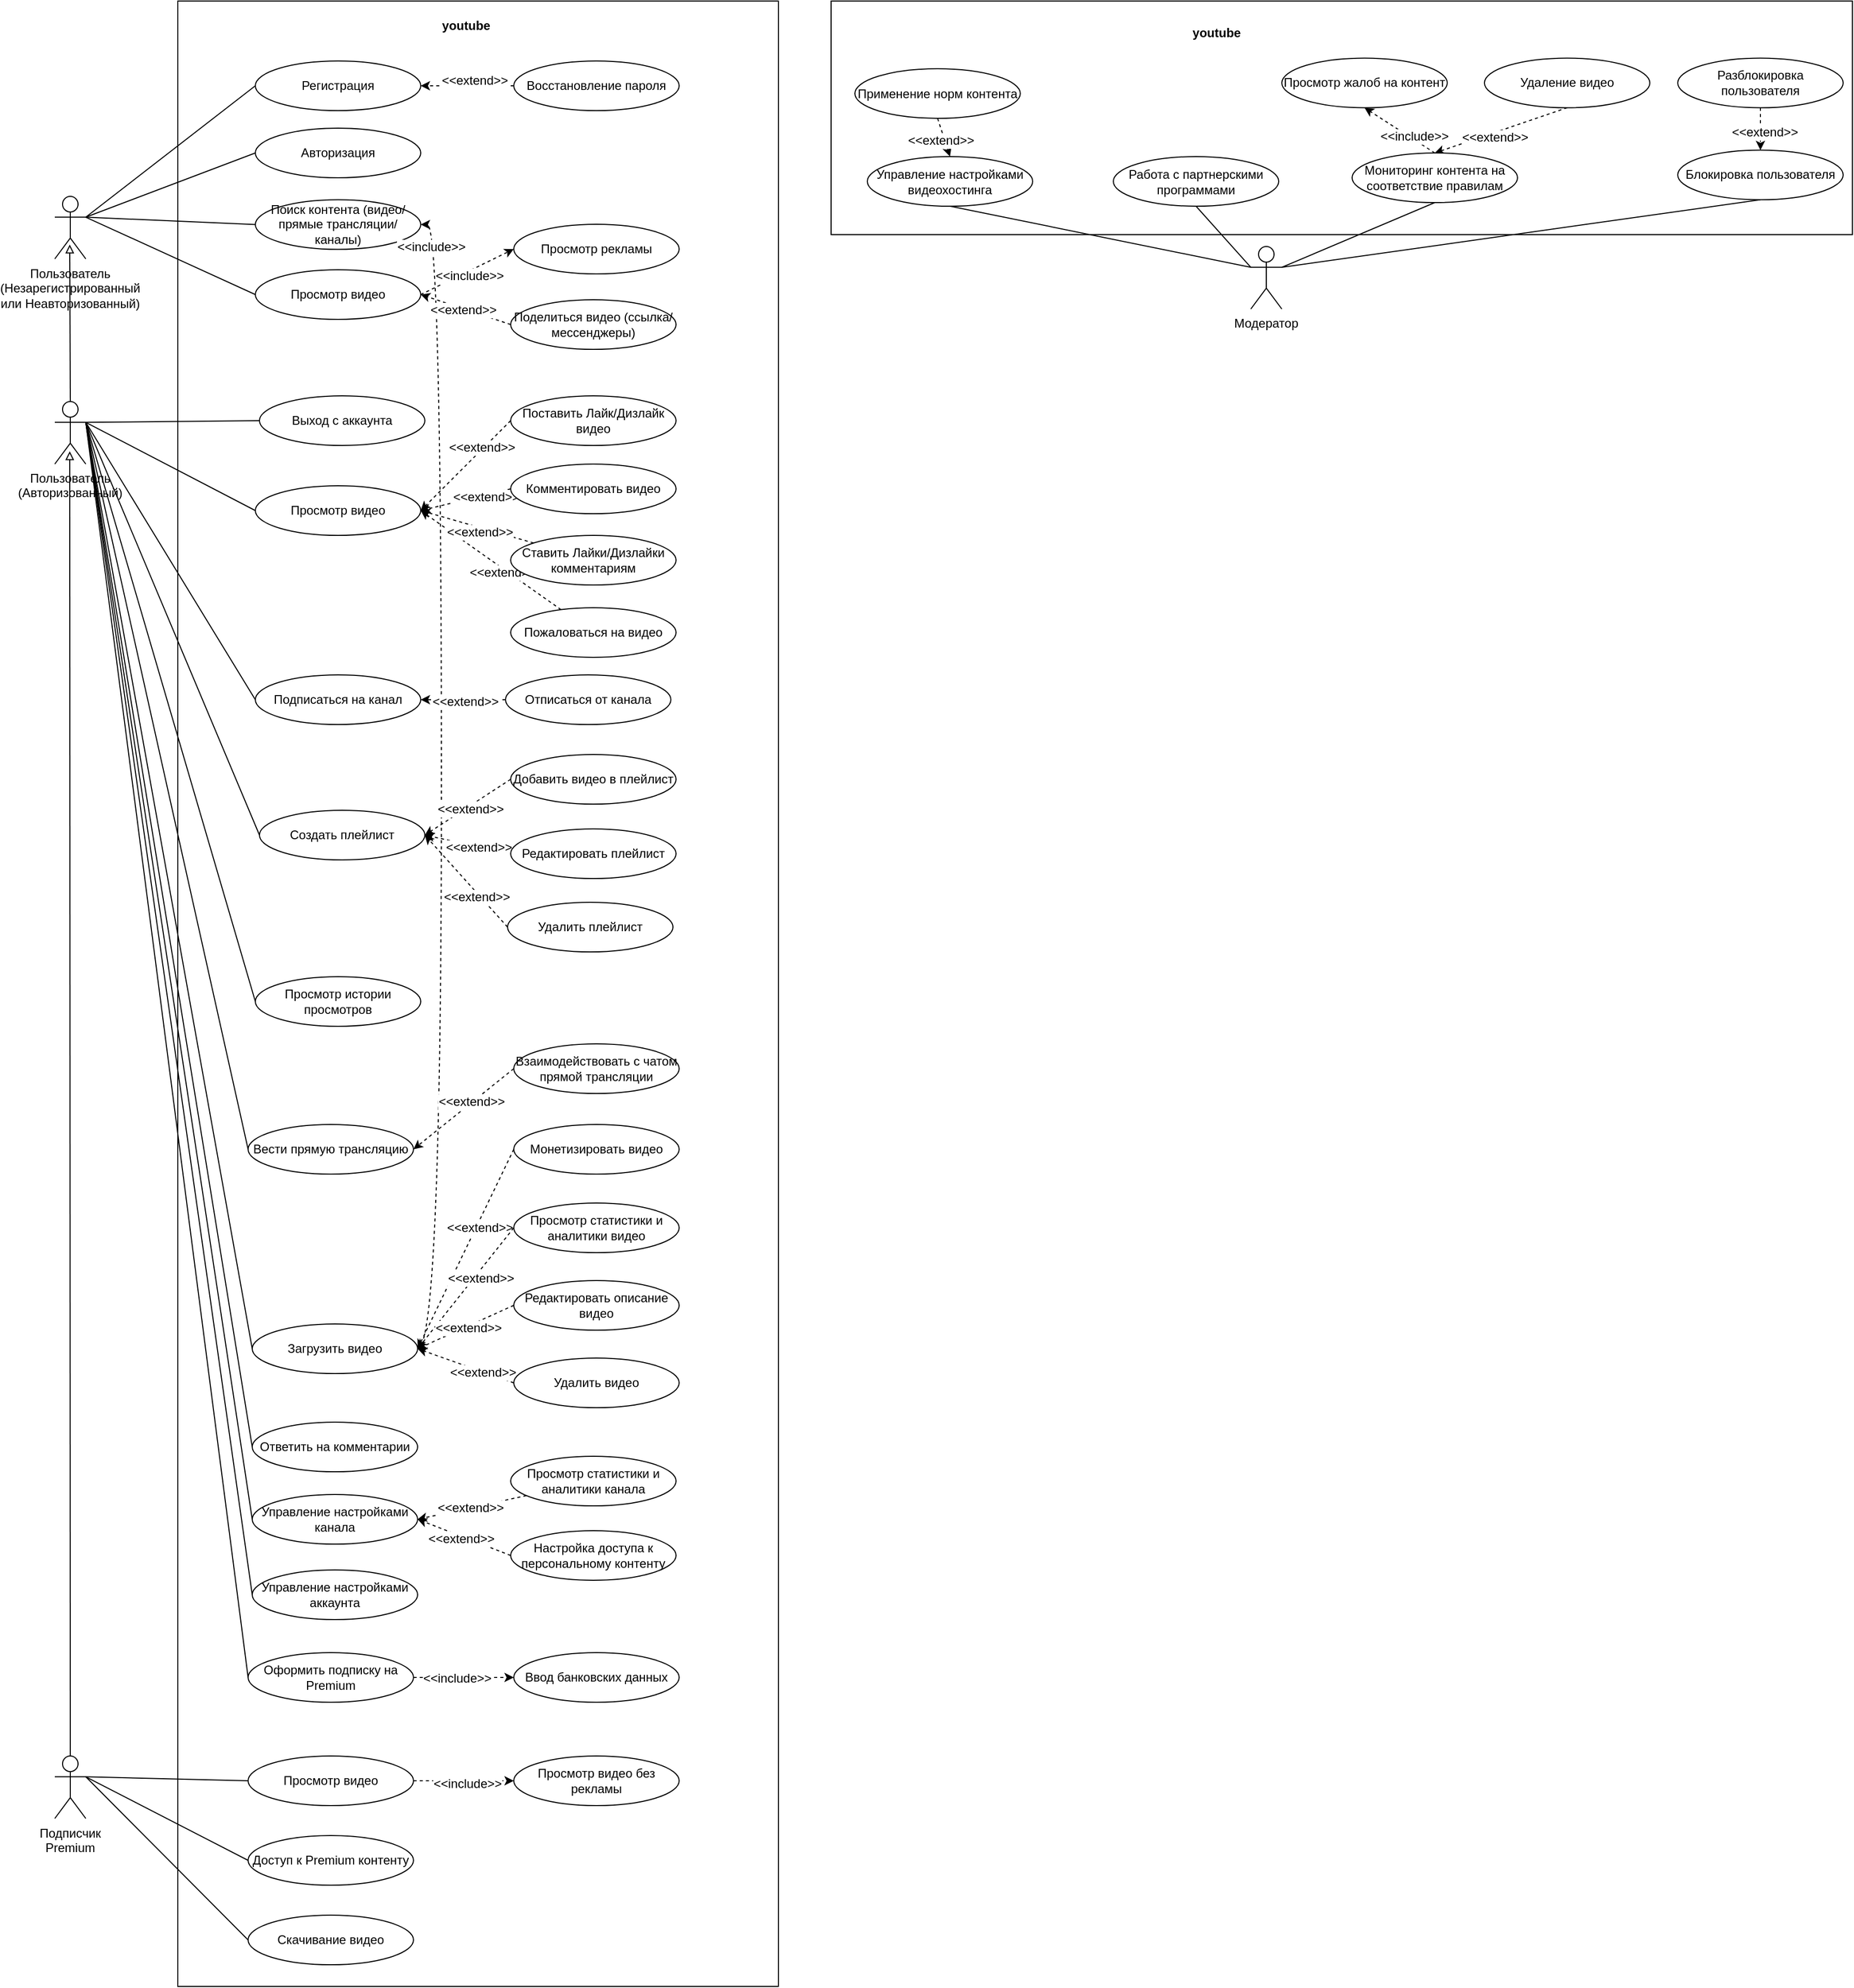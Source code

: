 <mxfile version="24.0.7" type="device">
  <diagram name="Страница — 1" id="JO36pzRj2_gK4qgUishE">
    <mxGraphModel dx="266" dy="929" grid="0" gridSize="10" guides="1" tooltips="1" connect="1" arrows="1" fold="1" page="0" pageScale="1" pageWidth="827" pageHeight="1169" math="0" shadow="0">
      <root>
        <mxCell id="0" />
        <mxCell id="1" parent="0" />
        <mxCell id="STNUXjahM6t1AuC1hWaA-3" value="" style="html=1;whiteSpace=wrap;fontSize=12;" parent="1" vertex="1">
          <mxGeometry x="1375" y="319" width="581" height="1921" as="geometry" />
        </mxCell>
        <mxCell id="STNUXjahM6t1AuC1hWaA-6" value="youtube" style="text;align=center;fontStyle=1;verticalAlign=middle;spacingLeft=3;spacingRight=3;strokeColor=none;rotatable=0;points=[[0,0.5],[1,0.5]];portConstraint=eastwest;html=1;fontSize=12;whiteSpace=wrap;" parent="1" vertex="1">
          <mxGeometry x="1614" y="330" width="80" height="26" as="geometry" />
        </mxCell>
        <mxCell id="Oqq_EfZb3t6MHUj0rY7e-11" value="Подписчик Premium" style="shape=umlActor;verticalLabelPosition=bottom;verticalAlign=top;html=1;fontSize=12;whiteSpace=wrap;" vertex="1" parent="1">
          <mxGeometry x="1256" y="2017" width="30" height="60.5" as="geometry" />
        </mxCell>
        <mxCell id="Oqq_EfZb3t6MHUj0rY7e-12" value="Просмотр видео без рекламы" style="ellipse;whiteSpace=wrap;html=1;fontSize=12;" vertex="1" parent="1">
          <mxGeometry x="1700" y="2017" width="160" height="48" as="geometry" />
        </mxCell>
        <mxCell id="Oqq_EfZb3t6MHUj0rY7e-13" value="Доступ к Premium контенту" style="ellipse;whiteSpace=wrap;html=1;fontSize=12;" vertex="1" parent="1">
          <mxGeometry x="1443" y="2094" width="160" height="48" as="geometry" />
        </mxCell>
        <mxCell id="Oqq_EfZb3t6MHUj0rY7e-14" value="Скачивание видео" style="ellipse;whiteSpace=wrap;html=1;fontSize=12;" vertex="1" parent="1">
          <mxGeometry x="1443" y="2171" width="160" height="48" as="geometry" />
        </mxCell>
        <mxCell id="Oqq_EfZb3t6MHUj0rY7e-44" style="edgeStyle=none;rounded=0;orthogonalLoop=1;jettySize=auto;html=1;exitX=1;exitY=0.333;exitDx=0;exitDy=0;exitPerimeter=0;entryX=0;entryY=0.5;entryDx=0;entryDy=0;endArrow=none;endFill=0;" edge="1" parent="1" source="STNUXjahM6t1AuC1hWaA-4" target="Oqq_EfZb3t6MHUj0rY7e-43">
          <mxGeometry relative="1" as="geometry" />
        </mxCell>
        <mxCell id="STNUXjahM6t1AuC1hWaA-4" value="Пользователь (&lt;span style=&quot;background-color: initial;&quot;&gt;Авторизованный)&lt;/span&gt;" style="shape=umlActor;verticalLabelPosition=bottom;verticalAlign=top;html=1;fontSize=12;whiteSpace=wrap;" parent="1" vertex="1">
          <mxGeometry x="1256" y="706.5" width="30" height="60.5" as="geometry" />
        </mxCell>
        <mxCell id="STNUXjahM6t1AuC1hWaA-7" value="&lt;meta charset=&quot;utf-8&quot;&gt;&lt;span style=&quot;color: rgb(0, 0, 0); font-family: Helvetica; font-size: 12px; font-style: normal; font-variant-ligatures: normal; font-variant-caps: normal; font-weight: 400; letter-spacing: normal; orphans: 2; text-align: center; text-indent: 0px; text-transform: none; widows: 2; word-spacing: 0px; -webkit-text-stroke-width: 0px; white-space: normal; background-color: rgb(255, 255, 255); text-decoration-thickness: initial; text-decoration-style: initial; text-decoration-color: initial; display: inline !important; float: none;&quot;&gt;Выход с аккаунта&lt;/span&gt;" style="ellipse;whiteSpace=wrap;html=1;fontSize=12;" parent="1" vertex="1">
          <mxGeometry x="1454" y="701" width="160" height="48" as="geometry" />
        </mxCell>
        <mxCell id="STNUXjahM6t1AuC1hWaA-8" value="&lt;font style=&quot;font-size: 12px;&quot;&gt;Поиск контента (видео/прямые трансляции/ каналы)&lt;/font&gt;" style="ellipse;whiteSpace=wrap;html=1;fontSize=12;" parent="1" vertex="1">
          <mxGeometry x="1450" y="511.25" width="160" height="48" as="geometry" />
        </mxCell>
        <mxCell id="Oqq_EfZb3t6MHUj0rY7e-46" style="edgeStyle=none;rounded=0;orthogonalLoop=1;jettySize=auto;html=1;entryX=0;entryY=0.5;entryDx=0;entryDy=0;dashed=1;exitX=1;exitY=0.5;exitDx=0;exitDy=0;" edge="1" parent="1" source="STNUXjahM6t1AuC1hWaA-9" target="Oqq_EfZb3t6MHUj0rY7e-15">
          <mxGeometry relative="1" as="geometry" />
        </mxCell>
        <mxCell id="Oqq_EfZb3t6MHUj0rY7e-48" value="&lt;span style=&quot;font-size: 12px;&quot;&gt;&amp;lt;&amp;lt;include&amp;gt;&amp;gt;&lt;/span&gt;" style="edgeLabel;html=1;align=center;verticalAlign=middle;resizable=0;points=[];" vertex="1" connectable="0" parent="Oqq_EfZb3t6MHUj0rY7e-46">
          <mxGeometry x="0.004" y="-4" relative="1" as="geometry">
            <mxPoint as="offset" />
          </mxGeometry>
        </mxCell>
        <mxCell id="STNUXjahM6t1AuC1hWaA-9" value="&lt;font style=&quot;font-size: 12px;&quot;&gt;Просмотр видео&lt;/font&gt;" style="ellipse;whiteSpace=wrap;html=1;fontSize=12;" parent="1" vertex="1">
          <mxGeometry x="1450" y="579" width="160" height="48" as="geometry" />
        </mxCell>
        <mxCell id="STNUXjahM6t1AuC1hWaA-10" value="&lt;font style=&quot;font-size: 12px;&quot;&gt;Создать плейлист&lt;/font&gt;" style="ellipse;whiteSpace=wrap;html=1;fontSize=12;" parent="1" vertex="1">
          <mxGeometry x="1454" y="1102" width="160" height="48" as="geometry" />
        </mxCell>
        <mxCell id="Oqq_EfZb3t6MHUj0rY7e-142" style="edgeStyle=orthogonalEdgeStyle;rounded=0;orthogonalLoop=1;jettySize=auto;html=1;exitX=1;exitY=0.5;exitDx=0;exitDy=0;entryX=1;entryY=0.5;entryDx=0;entryDy=0;curved=1;dashed=1;" edge="1" parent="1" source="STNUXjahM6t1AuC1hWaA-11" target="STNUXjahM6t1AuC1hWaA-8">
          <mxGeometry relative="1" as="geometry" />
        </mxCell>
        <mxCell id="Oqq_EfZb3t6MHUj0rY7e-143" value="&lt;span style=&quot;font-size: 12px;&quot;&gt;&amp;lt;&amp;lt;include&amp;gt;&amp;gt;&lt;/span&gt;" style="edgeLabel;html=1;align=center;verticalAlign=middle;resizable=0;points=[];" vertex="1" connectable="0" parent="Oqq_EfZb3t6MHUj0rY7e-142">
          <mxGeometry x="0.926" y="10" relative="1" as="geometry">
            <mxPoint as="offset" />
          </mxGeometry>
        </mxCell>
        <mxCell id="STNUXjahM6t1AuC1hWaA-11" value="Загрузить видео" style="ellipse;whiteSpace=wrap;html=1;fontSize=12;" parent="1" vertex="1">
          <mxGeometry x="1447" y="1599" width="160" height="48" as="geometry" />
        </mxCell>
        <mxCell id="STNUXjahM6t1AuC1hWaA-12" value="Вести прямую трансляцию" style="ellipse;whiteSpace=wrap;html=1;fontSize=12;" parent="1" vertex="1">
          <mxGeometry x="1443" y="1406" width="160" height="48" as="geometry" />
        </mxCell>
        <mxCell id="STNUXjahM6t1AuC1hWaA-13" value="Просмотр истории просмотров" style="ellipse;whiteSpace=wrap;html=1;fontSize=12;" parent="1" vertex="1">
          <mxGeometry x="1450" y="1263" width="160" height="48" as="geometry" />
        </mxCell>
        <mxCell id="STNUXjahM6t1AuC1hWaA-14" value="Управление настройками аккаунта" style="ellipse;whiteSpace=wrap;html=1;fontSize=12;" parent="1" vertex="1">
          <mxGeometry x="1447" y="1837" width="160" height="48" as="geometry" />
        </mxCell>
        <mxCell id="Oqq_EfZb3t6MHUj0rY7e-98" style="edgeStyle=none;rounded=0;orthogonalLoop=1;jettySize=auto;html=1;exitX=1;exitY=0.5;exitDx=0;exitDy=0;entryX=0;entryY=0.5;entryDx=0;entryDy=0;dashed=1;" edge="1" parent="1" source="STNUXjahM6t1AuC1hWaA-15" target="Oqq_EfZb3t6MHUj0rY7e-94">
          <mxGeometry relative="1" as="geometry" />
        </mxCell>
        <mxCell id="Oqq_EfZb3t6MHUj0rY7e-99" value="&lt;span style=&quot;font-size: 12px;&quot;&gt;&amp;lt;&amp;lt;include&amp;gt;&amp;gt;&lt;/span&gt;" style="edgeLabel;html=1;align=center;verticalAlign=middle;resizable=0;points=[];" vertex="1" connectable="0" parent="Oqq_EfZb3t6MHUj0rY7e-98">
          <mxGeometry x="-0.148" y="-1" relative="1" as="geometry">
            <mxPoint as="offset" />
          </mxGeometry>
        </mxCell>
        <mxCell id="STNUXjahM6t1AuC1hWaA-15" value="Оформить подписку на Premium" style="ellipse;whiteSpace=wrap;html=1;fontSize=12;" parent="1" vertex="1">
          <mxGeometry x="1443" y="1917" width="160" height="48" as="geometry" />
        </mxCell>
        <mxCell id="STNUXjahM6t1AuC1hWaA-27" style="rounded=0;orthogonalLoop=1;jettySize=auto;html=1;exitX=0;exitY=0.5;exitDx=0;exitDy=0;entryX=1;entryY=0.333;entryDx=0;entryDy=0;entryPerimeter=0;endArrow=none;endFill=0;" parent="1" source="STNUXjahM6t1AuC1hWaA-7" target="STNUXjahM6t1AuC1hWaA-4" edge="1">
          <mxGeometry relative="1" as="geometry" />
        </mxCell>
        <mxCell id="STNUXjahM6t1AuC1hWaA-30" style="rounded=0;orthogonalLoop=1;jettySize=auto;html=1;exitX=0;exitY=0.5;exitDx=0;exitDy=0;entryX=1;entryY=0.333;entryDx=0;entryDy=0;entryPerimeter=0;endArrow=none;endFill=0;" parent="1" source="STNUXjahM6t1AuC1hWaA-10" target="STNUXjahM6t1AuC1hWaA-4" edge="1">
          <mxGeometry relative="1" as="geometry" />
        </mxCell>
        <mxCell id="STNUXjahM6t1AuC1hWaA-31" style="rounded=0;orthogonalLoop=1;jettySize=auto;html=1;exitX=0;exitY=0.5;exitDx=0;exitDy=0;entryX=1;entryY=0.333;entryDx=0;entryDy=0;entryPerimeter=0;endArrow=none;endFill=0;" parent="1" source="STNUXjahM6t1AuC1hWaA-11" target="STNUXjahM6t1AuC1hWaA-4" edge="1">
          <mxGeometry relative="1" as="geometry" />
        </mxCell>
        <mxCell id="STNUXjahM6t1AuC1hWaA-32" style="rounded=0;orthogonalLoop=1;jettySize=auto;html=1;exitX=0;exitY=0.5;exitDx=0;exitDy=0;entryX=1;entryY=0.333;entryDx=0;entryDy=0;entryPerimeter=0;endArrow=none;endFill=0;" parent="1" source="STNUXjahM6t1AuC1hWaA-12" target="STNUXjahM6t1AuC1hWaA-4" edge="1">
          <mxGeometry relative="1" as="geometry" />
        </mxCell>
        <mxCell id="STNUXjahM6t1AuC1hWaA-34" style="edgeStyle=none;rounded=0;orthogonalLoop=1;jettySize=auto;html=1;entryX=1;entryY=0.333;entryDx=0;entryDy=0;entryPerimeter=0;endArrow=none;endFill=0;exitX=0;exitY=0.5;exitDx=0;exitDy=0;" parent="1" source="STNUXjahM6t1AuC1hWaA-13" target="STNUXjahM6t1AuC1hWaA-4" edge="1">
          <mxGeometry relative="1" as="geometry" />
        </mxCell>
        <mxCell id="STNUXjahM6t1AuC1hWaA-35" style="edgeStyle=none;rounded=0;orthogonalLoop=1;jettySize=auto;html=1;exitX=0;exitY=0.5;exitDx=0;exitDy=0;entryX=1;entryY=0.333;entryDx=0;entryDy=0;entryPerimeter=0;endArrow=none;endFill=0;" parent="1" source="STNUXjahM6t1AuC1hWaA-14" target="STNUXjahM6t1AuC1hWaA-4" edge="1">
          <mxGeometry relative="1" as="geometry" />
        </mxCell>
        <mxCell id="STNUXjahM6t1AuC1hWaA-36" style="edgeStyle=none;rounded=0;orthogonalLoop=1;jettySize=auto;html=1;exitX=0;exitY=0.5;exitDx=0;exitDy=0;entryX=1;entryY=0.333;entryDx=0;entryDy=0;entryPerimeter=0;endArrow=none;endFill=0;" parent="1" source="STNUXjahM6t1AuC1hWaA-15" target="STNUXjahM6t1AuC1hWaA-4" edge="1">
          <mxGeometry relative="1" as="geometry" />
        </mxCell>
        <mxCell id="Oqq_EfZb3t6MHUj0rY7e-3" value="&lt;font style=&quot;font-size: 12px;&quot;&gt;Регистрация&lt;/font&gt;" style="ellipse;whiteSpace=wrap;html=1;fontSize=12;" vertex="1" parent="1">
          <mxGeometry x="1450" y="377" width="160" height="48" as="geometry" />
        </mxCell>
        <mxCell id="Oqq_EfZb3t6MHUj0rY7e-4" value="&lt;font style=&quot;font-size: 12px;&quot;&gt;Авторизация&lt;/font&gt;" style="ellipse;whiteSpace=wrap;html=1;fontSize=12;" vertex="1" parent="1">
          <mxGeometry x="1450" y="442" width="160" height="48" as="geometry" />
        </mxCell>
        <mxCell id="Oqq_EfZb3t6MHUj0rY7e-50" style="edgeStyle=none;rounded=0;orthogonalLoop=1;jettySize=auto;html=1;entryX=1;entryY=0.5;entryDx=0;entryDy=0;dashed=1;" edge="1" parent="1" source="Oqq_EfZb3t6MHUj0rY7e-5" target="Oqq_EfZb3t6MHUj0rY7e-3">
          <mxGeometry relative="1" as="geometry" />
        </mxCell>
        <mxCell id="Oqq_EfZb3t6MHUj0rY7e-51" value="&lt;span style=&quot;font-size: 12px;&quot;&gt;&amp;lt;&amp;lt;extend&amp;gt;&amp;gt;&lt;/span&gt;" style="edgeLabel;html=1;align=center;verticalAlign=middle;resizable=0;points=[];" vertex="1" connectable="0" parent="Oqq_EfZb3t6MHUj0rY7e-50">
          <mxGeometry x="-0.139" y="-5" relative="1" as="geometry">
            <mxPoint as="offset" />
          </mxGeometry>
        </mxCell>
        <mxCell id="Oqq_EfZb3t6MHUj0rY7e-5" value="&lt;font style=&quot;font-size: 12px;&quot;&gt;Восстановление пароля&lt;/font&gt;" style="ellipse;whiteSpace=wrap;html=1;fontSize=12;" vertex="1" parent="1">
          <mxGeometry x="1700" y="377" width="160" height="48" as="geometry" />
        </mxCell>
        <mxCell id="Oqq_EfZb3t6MHUj0rY7e-15" value="&lt;font style=&quot;font-size: 12px;&quot;&gt;Просмотр рекламы&lt;/font&gt;" style="ellipse;whiteSpace=wrap;html=1;fontSize=12;" vertex="1" parent="1">
          <mxGeometry x="1700" y="535" width="160" height="48" as="geometry" />
        </mxCell>
        <mxCell id="Oqq_EfZb3t6MHUj0rY7e-66" style="edgeStyle=none;rounded=0;orthogonalLoop=1;jettySize=auto;html=1;exitX=0;exitY=0.5;exitDx=0;exitDy=0;entryX=1;entryY=0.5;entryDx=0;entryDy=0;dashed=1;" edge="1" parent="1" source="Oqq_EfZb3t6MHUj0rY7e-16" target="STNUXjahM6t1AuC1hWaA-10">
          <mxGeometry relative="1" as="geometry" />
        </mxCell>
        <mxCell id="Oqq_EfZb3t6MHUj0rY7e-67" value="&lt;span style=&quot;font-size: 12px;&quot;&gt;&amp;lt;&amp;lt;extend&amp;gt;&amp;gt;&lt;/span&gt;" style="edgeLabel;html=1;align=center;verticalAlign=middle;resizable=0;points=[];" vertex="1" connectable="0" parent="Oqq_EfZb3t6MHUj0rY7e-66">
          <mxGeometry x="0.002" y="2" relative="1" as="geometry">
            <mxPoint x="1" as="offset" />
          </mxGeometry>
        </mxCell>
        <mxCell id="Oqq_EfZb3t6MHUj0rY7e-16" value="&lt;font style=&quot;font-size: 12px;&quot;&gt;Добавить видео в плейлист&lt;/font&gt;" style="ellipse;whiteSpace=wrap;html=1;fontSize=12;" vertex="1" parent="1">
          <mxGeometry x="1697" y="1048" width="160" height="48" as="geometry" />
        </mxCell>
        <mxCell id="Oqq_EfZb3t6MHUj0rY7e-57" style="edgeStyle=none;rounded=0;orthogonalLoop=1;jettySize=auto;html=1;exitX=0;exitY=0.5;exitDx=0;exitDy=0;entryX=1;entryY=0.5;entryDx=0;entryDy=0;dashed=1;" edge="1" parent="1" source="Oqq_EfZb3t6MHUj0rY7e-17" target="Oqq_EfZb3t6MHUj0rY7e-43">
          <mxGeometry relative="1" as="geometry" />
        </mxCell>
        <mxCell id="Oqq_EfZb3t6MHUj0rY7e-58" value="&lt;span style=&quot;font-size: 12px;&quot;&gt;&amp;lt;&amp;lt;extend&amp;gt;&amp;gt;&lt;/span&gt;" style="edgeLabel;html=1;align=center;verticalAlign=middle;resizable=0;points=[];" vertex="1" connectable="0" parent="Oqq_EfZb3t6MHUj0rY7e-57">
          <mxGeometry x="-0.41" y="2" relative="1" as="geometry">
            <mxPoint x="1" as="offset" />
          </mxGeometry>
        </mxCell>
        <mxCell id="Oqq_EfZb3t6MHUj0rY7e-17" value="&lt;font style=&quot;font-size: 12px;&quot;&gt;Комментировать видео&lt;/font&gt;" style="ellipse;whiteSpace=wrap;html=1;fontSize=12;" vertex="1" parent="1">
          <mxGeometry x="1697" y="767" width="160" height="48" as="geometry" />
        </mxCell>
        <mxCell id="Oqq_EfZb3t6MHUj0rY7e-55" style="edgeStyle=none;rounded=0;orthogonalLoop=1;jettySize=auto;html=1;exitX=0;exitY=0.5;exitDx=0;exitDy=0;entryX=1;entryY=0.5;entryDx=0;entryDy=0;dashed=1;" edge="1" parent="1" source="Oqq_EfZb3t6MHUj0rY7e-18" target="Oqq_EfZb3t6MHUj0rY7e-43">
          <mxGeometry relative="1" as="geometry" />
        </mxCell>
        <mxCell id="Oqq_EfZb3t6MHUj0rY7e-56" value="&lt;span style=&quot;font-size: 12px;&quot;&gt;&amp;lt;&amp;lt;extend&amp;gt;&amp;gt;&lt;/span&gt;" style="edgeLabel;html=1;align=center;verticalAlign=middle;resizable=0;points=[];" vertex="1" connectable="0" parent="Oqq_EfZb3t6MHUj0rY7e-55">
          <mxGeometry x="-0.384" y="-2" relative="1" as="geometry">
            <mxPoint as="offset" />
          </mxGeometry>
        </mxCell>
        <mxCell id="Oqq_EfZb3t6MHUj0rY7e-18" value="&lt;font style=&quot;font-size: 12px;&quot;&gt;Поставить Лайк/Дизлайк видео&lt;/font&gt;" style="ellipse;whiteSpace=wrap;html=1;fontSize=12;" vertex="1" parent="1">
          <mxGeometry x="1697" y="701" width="160" height="48" as="geometry" />
        </mxCell>
        <mxCell id="Oqq_EfZb3t6MHUj0rY7e-19" value="&lt;font style=&quot;font-size: 12px;&quot;&gt;Подписаться на канал&lt;/font&gt;" style="ellipse;whiteSpace=wrap;html=1;fontSize=12;" vertex="1" parent="1">
          <mxGeometry x="1450" y="971" width="160" height="48" as="geometry" />
        </mxCell>
        <mxCell id="Oqq_EfZb3t6MHUj0rY7e-68" style="edgeStyle=none;rounded=0;orthogonalLoop=1;jettySize=auto;html=1;entryX=1;entryY=0.5;entryDx=0;entryDy=0;dashed=1;exitX=0;exitY=0.5;exitDx=0;exitDy=0;" edge="1" parent="1" source="Oqq_EfZb3t6MHUj0rY7e-20" target="STNUXjahM6t1AuC1hWaA-10">
          <mxGeometry relative="1" as="geometry" />
        </mxCell>
        <mxCell id="Oqq_EfZb3t6MHUj0rY7e-69" value="&lt;span style=&quot;font-size: 12px;&quot;&gt;&amp;lt;&amp;lt;extend&amp;gt;&amp;gt;&lt;/span&gt;" style="edgeLabel;html=1;align=center;verticalAlign=middle;resizable=0;points=[];" vertex="1" connectable="0" parent="Oqq_EfZb3t6MHUj0rY7e-68">
          <mxGeometry x="-0.251" y="1" relative="1" as="geometry">
            <mxPoint as="offset" />
          </mxGeometry>
        </mxCell>
        <mxCell id="Oqq_EfZb3t6MHUj0rY7e-20" value="&lt;font style=&quot;font-size: 12px;&quot;&gt;Редактировать плейлист&lt;/font&gt;" style="ellipse;whiteSpace=wrap;html=1;fontSize=12;" vertex="1" parent="1">
          <mxGeometry x="1697" y="1120" width="160" height="48" as="geometry" />
        </mxCell>
        <mxCell id="Oqq_EfZb3t6MHUj0rY7e-71" style="edgeStyle=none;rounded=0;orthogonalLoop=1;jettySize=auto;html=1;exitX=0;exitY=0.5;exitDx=0;exitDy=0;entryX=1;entryY=0.5;entryDx=0;entryDy=0;dashed=1;" edge="1" parent="1" source="Oqq_EfZb3t6MHUj0rY7e-21" target="STNUXjahM6t1AuC1hWaA-10">
          <mxGeometry relative="1" as="geometry" />
        </mxCell>
        <mxCell id="Oqq_EfZb3t6MHUj0rY7e-72" value="&lt;span style=&quot;font-size: 12px;&quot;&gt;&amp;lt;&amp;lt;extend&amp;gt;&amp;gt;&lt;/span&gt;" style="edgeLabel;html=1;align=center;verticalAlign=middle;resizable=0;points=[];" vertex="1" connectable="0" parent="Oqq_EfZb3t6MHUj0rY7e-71">
          <mxGeometry x="-0.299" y="3" relative="1" as="geometry">
            <mxPoint as="offset" />
          </mxGeometry>
        </mxCell>
        <mxCell id="Oqq_EfZb3t6MHUj0rY7e-21" value="&lt;font style=&quot;font-size: 12px;&quot;&gt;Удалить плейлист&lt;/font&gt;" style="ellipse;whiteSpace=wrap;html=1;fontSize=12;" vertex="1" parent="1">
          <mxGeometry x="1694" y="1191" width="160" height="48" as="geometry" />
        </mxCell>
        <mxCell id="Oqq_EfZb3t6MHUj0rY7e-79" style="edgeStyle=none;rounded=0;orthogonalLoop=1;jettySize=auto;html=1;entryX=1;entryY=0.5;entryDx=0;entryDy=0;dashed=1;exitX=0;exitY=0.5;exitDx=0;exitDy=0;" edge="1" parent="1" source="Oqq_EfZb3t6MHUj0rY7e-22" target="STNUXjahM6t1AuC1hWaA-11">
          <mxGeometry relative="1" as="geometry" />
        </mxCell>
        <mxCell id="Oqq_EfZb3t6MHUj0rY7e-80" value="&lt;span style=&quot;font-size: 12px;&quot;&gt;&amp;lt;&amp;lt;extend&amp;gt;&amp;gt;&lt;/span&gt;" style="edgeLabel;html=1;align=center;verticalAlign=middle;resizable=0;points=[];" vertex="1" connectable="0" parent="Oqq_EfZb3t6MHUj0rY7e-79">
          <mxGeometry x="-0.232" y="3" relative="1" as="geometry">
            <mxPoint as="offset" />
          </mxGeometry>
        </mxCell>
        <mxCell id="Oqq_EfZb3t6MHUj0rY7e-22" value="Монетизировать видео" style="ellipse;whiteSpace=wrap;html=1;fontSize=12;" vertex="1" parent="1">
          <mxGeometry x="1700" y="1406" width="160" height="48" as="geometry" />
        </mxCell>
        <mxCell id="Oqq_EfZb3t6MHUj0rY7e-90" style="edgeStyle=none;rounded=0;orthogonalLoop=1;jettySize=auto;html=1;exitX=0;exitY=0.5;exitDx=0;exitDy=0;entryX=1;entryY=0.5;entryDx=0;entryDy=0;dashed=1;" edge="1" parent="1" source="Oqq_EfZb3t6MHUj0rY7e-23" target="STNUXjahM6t1AuC1hWaA-11">
          <mxGeometry relative="1" as="geometry" />
        </mxCell>
        <mxCell id="Oqq_EfZb3t6MHUj0rY7e-91" value="&lt;span style=&quot;font-size: 12px;&quot;&gt;&amp;lt;&amp;lt;extend&amp;gt;&amp;gt;&lt;/span&gt;" style="edgeLabel;html=1;align=center;verticalAlign=middle;resizable=0;points=[];" vertex="1" connectable="0" parent="Oqq_EfZb3t6MHUj0rY7e-90">
          <mxGeometry x="-0.219" y="5" relative="1" as="geometry">
            <mxPoint as="offset" />
          </mxGeometry>
        </mxCell>
        <mxCell id="Oqq_EfZb3t6MHUj0rY7e-23" value="Просмотр статистики и аналитики видео" style="ellipse;whiteSpace=wrap;html=1;fontSize=12;" vertex="1" parent="1">
          <mxGeometry x="1700" y="1482" width="160" height="48" as="geometry" />
        </mxCell>
        <mxCell id="Oqq_EfZb3t6MHUj0rY7e-77" style="edgeStyle=none;rounded=0;orthogonalLoop=1;jettySize=auto;html=1;exitX=0;exitY=0.5;exitDx=0;exitDy=0;entryX=1;entryY=0.5;entryDx=0;entryDy=0;dashed=1;" edge="1" parent="1" source="Oqq_EfZb3t6MHUj0rY7e-25" target="STNUXjahM6t1AuC1hWaA-12">
          <mxGeometry relative="1" as="geometry" />
        </mxCell>
        <mxCell id="Oqq_EfZb3t6MHUj0rY7e-78" value="&lt;span style=&quot;font-size: 12px;&quot;&gt;&amp;lt;&amp;lt;extend&amp;gt;&amp;gt;&lt;/span&gt;" style="edgeLabel;html=1;align=center;verticalAlign=middle;resizable=0;points=[];" vertex="1" connectable="0" parent="Oqq_EfZb3t6MHUj0rY7e-77">
          <mxGeometry x="-0.155" y="-1" relative="1" as="geometry">
            <mxPoint as="offset" />
          </mxGeometry>
        </mxCell>
        <mxCell id="Oqq_EfZb3t6MHUj0rY7e-25" value="Взаимодействовать с чатом прямой трансляции" style="ellipse;whiteSpace=wrap;html=1;fontSize=12;" vertex="1" parent="1">
          <mxGeometry x="1700" y="1328" width="160" height="48" as="geometry" />
        </mxCell>
        <mxCell id="Oqq_EfZb3t6MHUj0rY7e-26" value="Ответить на комментарии" style="ellipse;whiteSpace=wrap;html=1;fontSize=12;" vertex="1" parent="1">
          <mxGeometry x="1447" y="1694" width="160" height="48" as="geometry" />
        </mxCell>
        <mxCell id="Oqq_EfZb3t6MHUj0rY7e-92" style="edgeStyle=none;rounded=0;orthogonalLoop=1;jettySize=auto;html=1;entryX=1;entryY=0.5;entryDx=0;entryDy=0;dashed=1;" edge="1" parent="1" source="Oqq_EfZb3t6MHUj0rY7e-27" target="Oqq_EfZb3t6MHUj0rY7e-33">
          <mxGeometry relative="1" as="geometry" />
        </mxCell>
        <mxCell id="Oqq_EfZb3t6MHUj0rY7e-93" value="&lt;span style=&quot;font-size: 12px;&quot;&gt;&amp;lt;&amp;lt;extend&amp;gt;&amp;gt;&lt;/span&gt;" style="edgeLabel;html=1;align=center;verticalAlign=middle;resizable=0;points=[];" vertex="1" connectable="0" parent="Oqq_EfZb3t6MHUj0rY7e-92">
          <mxGeometry x="0.034" relative="1" as="geometry">
            <mxPoint as="offset" />
          </mxGeometry>
        </mxCell>
        <mxCell id="Oqq_EfZb3t6MHUj0rY7e-27" value="Просмотр статистики и аналитики канала" style="ellipse;whiteSpace=wrap;html=1;fontSize=12;" vertex="1" parent="1">
          <mxGeometry x="1697" y="1727" width="160" height="48" as="geometry" />
        </mxCell>
        <mxCell id="Oqq_EfZb3t6MHUj0rY7e-84" style="edgeStyle=none;rounded=0;orthogonalLoop=1;jettySize=auto;html=1;exitX=0;exitY=0.5;exitDx=0;exitDy=0;entryX=1;entryY=0.5;entryDx=0;entryDy=0;dashed=1;" edge="1" parent="1" source="Oqq_EfZb3t6MHUj0rY7e-28" target="STNUXjahM6t1AuC1hWaA-11">
          <mxGeometry relative="1" as="geometry" />
        </mxCell>
        <mxCell id="Oqq_EfZb3t6MHUj0rY7e-85" value="&lt;span style=&quot;font-size: 12px;&quot;&gt;&amp;lt;&amp;lt;extend&amp;gt;&amp;gt;&lt;/span&gt;" style="edgeLabel;html=1;align=center;verticalAlign=middle;resizable=0;points=[];" vertex="1" connectable="0" parent="Oqq_EfZb3t6MHUj0rY7e-84">
          <mxGeometry x="-0.026" y="1" relative="1" as="geometry">
            <mxPoint as="offset" />
          </mxGeometry>
        </mxCell>
        <mxCell id="Oqq_EfZb3t6MHUj0rY7e-28" value="Редактировать описание видео" style="ellipse;whiteSpace=wrap;html=1;fontSize=12;" vertex="1" parent="1">
          <mxGeometry x="1700" y="1557" width="160" height="48" as="geometry" />
        </mxCell>
        <mxCell id="Oqq_EfZb3t6MHUj0rY7e-61" style="edgeStyle=none;rounded=0;orthogonalLoop=1;jettySize=auto;html=1;entryX=1;entryY=0.5;entryDx=0;entryDy=0;dashed=1;" edge="1" parent="1" source="Oqq_EfZb3t6MHUj0rY7e-29" target="Oqq_EfZb3t6MHUj0rY7e-43">
          <mxGeometry relative="1" as="geometry" />
        </mxCell>
        <mxCell id="Oqq_EfZb3t6MHUj0rY7e-62" value="&lt;span style=&quot;font-size: 12px;&quot;&gt;&amp;lt;&amp;lt;extend&amp;gt;&amp;gt;&lt;/span&gt;" style="edgeLabel;html=1;align=center;verticalAlign=middle;resizable=0;points=[];" vertex="1" connectable="0" parent="Oqq_EfZb3t6MHUj0rY7e-61">
          <mxGeometry x="-0.19" y="3" relative="1" as="geometry">
            <mxPoint as="offset" />
          </mxGeometry>
        </mxCell>
        <mxCell id="Oqq_EfZb3t6MHUj0rY7e-29" value="&lt;font style=&quot;font-size: 12px;&quot;&gt;Пожаловаться на видео&lt;/font&gt;" style="ellipse;whiteSpace=wrap;html=1;fontSize=12;" vertex="1" parent="1">
          <mxGeometry x="1697" y="906" width="160" height="48" as="geometry" />
        </mxCell>
        <mxCell id="Oqq_EfZb3t6MHUj0rY7e-87" style="edgeStyle=none;rounded=0;orthogonalLoop=1;jettySize=auto;html=1;exitX=0;exitY=0.5;exitDx=0;exitDy=0;entryX=1;entryY=0.5;entryDx=0;entryDy=0;dashed=1;" edge="1" parent="1" source="Oqq_EfZb3t6MHUj0rY7e-31" target="STNUXjahM6t1AuC1hWaA-11">
          <mxGeometry relative="1" as="geometry" />
        </mxCell>
        <mxCell id="Oqq_EfZb3t6MHUj0rY7e-88" value="&lt;span style=&quot;font-size: 12px;&quot;&gt;&amp;lt;&amp;lt;extend&amp;gt;&amp;gt;&lt;/span&gt;" style="edgeLabel;html=1;align=center;verticalAlign=middle;resizable=0;points=[];" vertex="1" connectable="0" parent="Oqq_EfZb3t6MHUj0rY7e-87">
          <mxGeometry x="-0.364" relative="1" as="geometry">
            <mxPoint x="-1" as="offset" />
          </mxGeometry>
        </mxCell>
        <mxCell id="Oqq_EfZb3t6MHUj0rY7e-31" value="Удалить видео" style="ellipse;whiteSpace=wrap;html=1;fontSize=12;" vertex="1" parent="1">
          <mxGeometry x="1700" y="1632" width="160" height="48" as="geometry" />
        </mxCell>
        <mxCell id="Oqq_EfZb3t6MHUj0rY7e-53" style="edgeStyle=none;rounded=0;orthogonalLoop=1;jettySize=auto;html=1;exitX=0;exitY=0.5;exitDx=0;exitDy=0;entryX=1;entryY=0.5;entryDx=0;entryDy=0;dashed=1;" edge="1" parent="1" source="Oqq_EfZb3t6MHUj0rY7e-32" target="STNUXjahM6t1AuC1hWaA-9">
          <mxGeometry relative="1" as="geometry" />
        </mxCell>
        <mxCell id="Oqq_EfZb3t6MHUj0rY7e-54" value="&lt;span style=&quot;font-size: 12px;&quot;&gt;&amp;lt;&amp;lt;extend&amp;gt;&amp;gt;&lt;/span&gt;" style="edgeLabel;html=1;align=center;verticalAlign=middle;resizable=0;points=[];" vertex="1" connectable="0" parent="Oqq_EfZb3t6MHUj0rY7e-53">
          <mxGeometry x="0.061" y="1" relative="1" as="geometry">
            <mxPoint as="offset" />
          </mxGeometry>
        </mxCell>
        <mxCell id="Oqq_EfZb3t6MHUj0rY7e-32" value="&lt;font style=&quot;font-size: 12px;&quot;&gt;Поделиться видео (ссылка/ мессенджеры)&lt;/font&gt;" style="ellipse;whiteSpace=wrap;html=1;fontSize=12;" vertex="1" parent="1">
          <mxGeometry x="1697" y="608" width="160" height="48" as="geometry" />
        </mxCell>
        <mxCell id="Oqq_EfZb3t6MHUj0rY7e-33" value="Управление настройками канала" style="ellipse;whiteSpace=wrap;html=1;fontSize=12;" vertex="1" parent="1">
          <mxGeometry x="1447" y="1764" width="160" height="48" as="geometry" />
        </mxCell>
        <mxCell id="Oqq_EfZb3t6MHUj0rY7e-39" style="edgeStyle=none;rounded=0;orthogonalLoop=1;jettySize=auto;html=1;exitX=1;exitY=0.333;exitDx=0;exitDy=0;exitPerimeter=0;entryX=0;entryY=0.5;entryDx=0;entryDy=0;endArrow=none;endFill=0;" edge="1" parent="1" source="Oqq_EfZb3t6MHUj0rY7e-34" target="Oqq_EfZb3t6MHUj0rY7e-3">
          <mxGeometry relative="1" as="geometry" />
        </mxCell>
        <mxCell id="Oqq_EfZb3t6MHUj0rY7e-40" style="edgeStyle=none;rounded=0;orthogonalLoop=1;jettySize=auto;html=1;exitX=1;exitY=0.333;exitDx=0;exitDy=0;exitPerimeter=0;entryX=0;entryY=0.5;entryDx=0;entryDy=0;endArrow=none;endFill=0;" edge="1" parent="1" source="Oqq_EfZb3t6MHUj0rY7e-34" target="Oqq_EfZb3t6MHUj0rY7e-4">
          <mxGeometry relative="1" as="geometry" />
        </mxCell>
        <mxCell id="Oqq_EfZb3t6MHUj0rY7e-41" style="edgeStyle=none;rounded=0;orthogonalLoop=1;jettySize=auto;html=1;exitX=1;exitY=0.333;exitDx=0;exitDy=0;exitPerimeter=0;entryX=0;entryY=0.5;entryDx=0;entryDy=0;endArrow=none;endFill=0;" edge="1" parent="1" source="Oqq_EfZb3t6MHUj0rY7e-34" target="STNUXjahM6t1AuC1hWaA-9">
          <mxGeometry relative="1" as="geometry" />
        </mxCell>
        <mxCell id="Oqq_EfZb3t6MHUj0rY7e-42" style="edgeStyle=none;rounded=0;orthogonalLoop=1;jettySize=auto;html=1;exitX=1;exitY=0.333;exitDx=0;exitDy=0;exitPerimeter=0;entryX=0;entryY=0.5;entryDx=0;entryDy=0;endArrow=none;endFill=0;" edge="1" parent="1" source="Oqq_EfZb3t6MHUj0rY7e-34" target="STNUXjahM6t1AuC1hWaA-8">
          <mxGeometry relative="1" as="geometry" />
        </mxCell>
        <mxCell id="Oqq_EfZb3t6MHUj0rY7e-34" value="Пользователь (Незарегистрированный или&amp;nbsp;Неавторизованный&lt;span style=&quot;background-color: initial;&quot;&gt;)&lt;/span&gt;" style="shape=umlActor;verticalLabelPosition=bottom;verticalAlign=top;html=1;fontSize=12;whiteSpace=wrap;" vertex="1" parent="1">
          <mxGeometry x="1256" y="508" width="30" height="60.5" as="geometry" />
        </mxCell>
        <mxCell id="Oqq_EfZb3t6MHUj0rY7e-43" value="&lt;font style=&quot;font-size: 12px;&quot;&gt;Просмотр видео&lt;/font&gt;" style="ellipse;whiteSpace=wrap;html=1;fontSize=12;" vertex="1" parent="1">
          <mxGeometry x="1450" y="788" width="160" height="48" as="geometry" />
        </mxCell>
        <mxCell id="Oqq_EfZb3t6MHUj0rY7e-59" style="edgeStyle=none;rounded=0;orthogonalLoop=1;jettySize=auto;html=1;entryX=1;entryY=0.5;entryDx=0;entryDy=0;dashed=1;" edge="1" parent="1" source="Oqq_EfZb3t6MHUj0rY7e-45" target="Oqq_EfZb3t6MHUj0rY7e-43">
          <mxGeometry relative="1" as="geometry" />
        </mxCell>
        <mxCell id="Oqq_EfZb3t6MHUj0rY7e-60" value="&lt;span style=&quot;font-size: 12px;&quot;&gt;&amp;lt;&amp;lt;extend&amp;gt;&amp;gt;&lt;/span&gt;" style="edgeLabel;html=1;align=center;verticalAlign=middle;resizable=0;points=[];" vertex="1" connectable="0" parent="Oqq_EfZb3t6MHUj0rY7e-59">
          <mxGeometry x="-0.062" y="4" relative="1" as="geometry">
            <mxPoint as="offset" />
          </mxGeometry>
        </mxCell>
        <mxCell id="Oqq_EfZb3t6MHUj0rY7e-45" value="&lt;font style=&quot;font-size: 12px;&quot;&gt;Ставить Лайки/Дизлайки комментариям&lt;/font&gt;" style="ellipse;whiteSpace=wrap;html=1;fontSize=12;" vertex="1" parent="1">
          <mxGeometry x="1697" y="836" width="160" height="48" as="geometry" />
        </mxCell>
        <mxCell id="Oqq_EfZb3t6MHUj0rY7e-65" style="edgeStyle=none;rounded=0;orthogonalLoop=1;jettySize=auto;html=1;entryX=1;entryY=0.333;entryDx=0;entryDy=0;entryPerimeter=0;endArrow=none;endFill=0;exitX=0;exitY=0.5;exitDx=0;exitDy=0;" edge="1" parent="1" source="Oqq_EfZb3t6MHUj0rY7e-19" target="STNUXjahM6t1AuC1hWaA-4">
          <mxGeometry relative="1" as="geometry" />
        </mxCell>
        <mxCell id="Oqq_EfZb3t6MHUj0rY7e-74" style="edgeStyle=none;rounded=0;orthogonalLoop=1;jettySize=auto;html=1;entryX=1;entryY=0.5;entryDx=0;entryDy=0;dashed=1;" edge="1" parent="1" source="Oqq_EfZb3t6MHUj0rY7e-73" target="Oqq_EfZb3t6MHUj0rY7e-19">
          <mxGeometry relative="1" as="geometry" />
        </mxCell>
        <mxCell id="Oqq_EfZb3t6MHUj0rY7e-75" value="&lt;span style=&quot;font-size: 12px;&quot;&gt;&amp;lt;&amp;lt;extend&amp;gt;&amp;gt;&lt;/span&gt;" style="edgeLabel;html=1;align=center;verticalAlign=middle;resizable=0;points=[];" vertex="1" connectable="0" parent="Oqq_EfZb3t6MHUj0rY7e-74">
          <mxGeometry x="-0.034" y="2" relative="1" as="geometry">
            <mxPoint as="offset" />
          </mxGeometry>
        </mxCell>
        <mxCell id="Oqq_EfZb3t6MHUj0rY7e-73" value="&lt;font style=&quot;font-size: 12px;&quot;&gt;Отписаться от канала&lt;/font&gt;" style="ellipse;whiteSpace=wrap;html=1;fontSize=12;" vertex="1" parent="1">
          <mxGeometry x="1692" y="971" width="160" height="48" as="geometry" />
        </mxCell>
        <mxCell id="Oqq_EfZb3t6MHUj0rY7e-89" style="edgeStyle=none;rounded=0;orthogonalLoop=1;jettySize=auto;html=1;exitX=0;exitY=0.5;exitDx=0;exitDy=0;entryX=1;entryY=0.333;entryDx=0;entryDy=0;entryPerimeter=0;endArrow=none;endFill=0;" edge="1" parent="1" source="Oqq_EfZb3t6MHUj0rY7e-26" target="STNUXjahM6t1AuC1hWaA-4">
          <mxGeometry relative="1" as="geometry" />
        </mxCell>
        <mxCell id="Oqq_EfZb3t6MHUj0rY7e-94" value="Ввод банковских данных" style="ellipse;whiteSpace=wrap;html=1;fontSize=12;" vertex="1" parent="1">
          <mxGeometry x="1700" y="1917" width="160" height="48" as="geometry" />
        </mxCell>
        <mxCell id="Oqq_EfZb3t6MHUj0rY7e-95" style="edgeStyle=none;rounded=0;orthogonalLoop=1;jettySize=auto;html=1;exitX=0;exitY=0.5;exitDx=0;exitDy=0;entryX=1;entryY=0.333;entryDx=0;entryDy=0;entryPerimeter=0;endArrow=none;endFill=0;" edge="1" parent="1" source="Oqq_EfZb3t6MHUj0rY7e-33" target="STNUXjahM6t1AuC1hWaA-4">
          <mxGeometry relative="1" as="geometry" />
        </mxCell>
        <mxCell id="Oqq_EfZb3t6MHUj0rY7e-101" style="edgeStyle=none;rounded=0;orthogonalLoop=1;jettySize=auto;html=1;exitX=0;exitY=0.5;exitDx=0;exitDy=0;entryX=1;entryY=0.333;entryDx=0;entryDy=0;entryPerimeter=0;endArrow=none;endFill=0;" edge="1" parent="1" source="Oqq_EfZb3t6MHUj0rY7e-13" target="Oqq_EfZb3t6MHUj0rY7e-11">
          <mxGeometry relative="1" as="geometry" />
        </mxCell>
        <mxCell id="Oqq_EfZb3t6MHUj0rY7e-102" style="edgeStyle=none;rounded=0;orthogonalLoop=1;jettySize=auto;html=1;exitX=0;exitY=0.5;exitDx=0;exitDy=0;entryX=1;entryY=0.333;entryDx=0;entryDy=0;entryPerimeter=0;endArrow=none;endFill=0;" edge="1" parent="1" source="Oqq_EfZb3t6MHUj0rY7e-14" target="Oqq_EfZb3t6MHUj0rY7e-11">
          <mxGeometry relative="1" as="geometry" />
        </mxCell>
        <mxCell id="Oqq_EfZb3t6MHUj0rY7e-105" style="edgeStyle=none;rounded=0;orthogonalLoop=1;jettySize=auto;html=1;exitX=1;exitY=0.5;exitDx=0;exitDy=0;entryX=0;entryY=0.5;entryDx=0;entryDy=0;dashed=1;" edge="1" parent="1" source="Oqq_EfZb3t6MHUj0rY7e-103" target="Oqq_EfZb3t6MHUj0rY7e-12">
          <mxGeometry relative="1" as="geometry" />
        </mxCell>
        <mxCell id="Oqq_EfZb3t6MHUj0rY7e-106" value="&lt;span style=&quot;font-size: 12px;&quot;&gt;&amp;lt;&amp;lt;include&amp;gt;&amp;gt;&lt;/span&gt;" style="edgeLabel;html=1;align=center;verticalAlign=middle;resizable=0;points=[];" vertex="1" connectable="0" parent="Oqq_EfZb3t6MHUj0rY7e-105">
          <mxGeometry x="0.074" y="-3" relative="1" as="geometry">
            <mxPoint as="offset" />
          </mxGeometry>
        </mxCell>
        <mxCell id="Oqq_EfZb3t6MHUj0rY7e-103" value="&lt;font style=&quot;font-size: 12px;&quot;&gt;Просмотр видео&lt;/font&gt;" style="ellipse;whiteSpace=wrap;html=1;fontSize=12;" vertex="1" parent="1">
          <mxGeometry x="1443" y="2017" width="160" height="48" as="geometry" />
        </mxCell>
        <mxCell id="Oqq_EfZb3t6MHUj0rY7e-104" style="edgeStyle=none;rounded=0;orthogonalLoop=1;jettySize=auto;html=1;exitX=0;exitY=0.5;exitDx=0;exitDy=0;entryX=1;entryY=0.333;entryDx=0;entryDy=0;entryPerimeter=0;endArrow=none;endFill=0;" edge="1" parent="1" source="Oqq_EfZb3t6MHUj0rY7e-103" target="Oqq_EfZb3t6MHUj0rY7e-11">
          <mxGeometry relative="1" as="geometry" />
        </mxCell>
        <mxCell id="Oqq_EfZb3t6MHUj0rY7e-107" style="edgeStyle=none;rounded=0;orthogonalLoop=1;jettySize=auto;html=1;entryX=0.482;entryY=0.795;entryDx=0;entryDy=0;entryPerimeter=0;endArrow=block;endFill=0;" edge="1" parent="1" source="Oqq_EfZb3t6MHUj0rY7e-11" target="STNUXjahM6t1AuC1hWaA-4">
          <mxGeometry relative="1" as="geometry" />
        </mxCell>
        <mxCell id="Oqq_EfZb3t6MHUj0rY7e-108" style="edgeStyle=none;rounded=0;orthogonalLoop=1;jettySize=auto;html=1;exitX=0.5;exitY=0;exitDx=0;exitDy=0;exitPerimeter=0;entryX=0.482;entryY=0.771;entryDx=0;entryDy=0;entryPerimeter=0;endArrow=block;endFill=0;" edge="1" parent="1" source="STNUXjahM6t1AuC1hWaA-4" target="Oqq_EfZb3t6MHUj0rY7e-34">
          <mxGeometry relative="1" as="geometry" />
        </mxCell>
        <mxCell id="Oqq_EfZb3t6MHUj0rY7e-109" value="" style="html=1;whiteSpace=wrap;fontSize=12;" vertex="1" parent="1">
          <mxGeometry x="2007" y="319" width="988" height="226" as="geometry" />
        </mxCell>
        <mxCell id="Oqq_EfZb3t6MHUj0rY7e-110" value="youtube" style="text;align=center;fontStyle=1;verticalAlign=middle;spacingLeft=3;spacingRight=3;strokeColor=none;rotatable=0;points=[[0,0.5],[1,0.5]];portConstraint=eastwest;html=1;fontSize=12;whiteSpace=wrap;" vertex="1" parent="1">
          <mxGeometry x="2339.5" y="337" width="80" height="26" as="geometry" />
        </mxCell>
        <mxCell id="Oqq_EfZb3t6MHUj0rY7e-133" style="edgeStyle=none;rounded=0;orthogonalLoop=1;jettySize=auto;html=1;exitX=0;exitY=0.333;exitDx=0;exitDy=0;exitPerimeter=0;entryX=0.5;entryY=1;entryDx=0;entryDy=0;endArrow=none;endFill=0;" edge="1" parent="1" source="Oqq_EfZb3t6MHUj0rY7e-111" target="Oqq_EfZb3t6MHUj0rY7e-112">
          <mxGeometry relative="1" as="geometry" />
        </mxCell>
        <mxCell id="Oqq_EfZb3t6MHUj0rY7e-134" style="edgeStyle=none;rounded=0;orthogonalLoop=1;jettySize=auto;html=1;exitX=1;exitY=0.333;exitDx=0;exitDy=0;exitPerimeter=0;entryX=0.5;entryY=1;entryDx=0;entryDy=0;endArrow=none;endFill=0;" edge="1" parent="1" source="Oqq_EfZb3t6MHUj0rY7e-111" target="Oqq_EfZb3t6MHUj0rY7e-114">
          <mxGeometry relative="1" as="geometry" />
        </mxCell>
        <mxCell id="Oqq_EfZb3t6MHUj0rY7e-135" style="edgeStyle=none;rounded=0;orthogonalLoop=1;jettySize=auto;html=1;exitX=1;exitY=0.333;exitDx=0;exitDy=0;exitPerimeter=0;entryX=0.5;entryY=1;entryDx=0;entryDy=0;endArrow=none;endFill=0;" edge="1" parent="1" source="Oqq_EfZb3t6MHUj0rY7e-111" target="Oqq_EfZb3t6MHUj0rY7e-119">
          <mxGeometry relative="1" as="geometry" />
        </mxCell>
        <mxCell id="Oqq_EfZb3t6MHUj0rY7e-111" value="Модератор" style="shape=umlActor;verticalLabelPosition=bottom;verticalAlign=top;html=1;fontSize=12;whiteSpace=wrap;" vertex="1" parent="1">
          <mxGeometry x="2413" y="556.5" width="30" height="60.5" as="geometry" />
        </mxCell>
        <mxCell id="Oqq_EfZb3t6MHUj0rY7e-112" value="&lt;font style=&quot;font-size: 12px;&quot;&gt;Управление настройками видеохостинга&lt;/font&gt;" style="ellipse;whiteSpace=wrap;html=1;fontSize=12;" vertex="1" parent="1">
          <mxGeometry x="2042" y="469.5" width="160" height="48" as="geometry" />
        </mxCell>
        <mxCell id="Oqq_EfZb3t6MHUj0rY7e-131" style="edgeStyle=none;rounded=0;orthogonalLoop=1;jettySize=auto;html=1;exitX=0.5;exitY=1;exitDx=0;exitDy=0;entryX=0.5;entryY=0;entryDx=0;entryDy=0;dashed=1;" edge="1" parent="1" source="Oqq_EfZb3t6MHUj0rY7e-113" target="Oqq_EfZb3t6MHUj0rY7e-112">
          <mxGeometry relative="1" as="geometry" />
        </mxCell>
        <mxCell id="Oqq_EfZb3t6MHUj0rY7e-132" value="&lt;span style=&quot;font-size: 12px;&quot;&gt;&amp;lt;&amp;lt;extend&amp;gt;&amp;gt;&lt;/span&gt;" style="edgeLabel;html=1;align=center;verticalAlign=middle;resizable=0;points=[];" vertex="1" connectable="0" parent="Oqq_EfZb3t6MHUj0rY7e-131">
          <mxGeometry x="0.088" y="-4" relative="1" as="geometry">
            <mxPoint as="offset" />
          </mxGeometry>
        </mxCell>
        <mxCell id="Oqq_EfZb3t6MHUj0rY7e-113" value="&lt;font style=&quot;font-size: 12px;&quot;&gt;Применение норм контента&lt;/font&gt;" style="ellipse;whiteSpace=wrap;html=1;fontSize=12;" vertex="1" parent="1">
          <mxGeometry x="2030" y="384.5" width="160" height="48" as="geometry" />
        </mxCell>
        <mxCell id="Oqq_EfZb3t6MHUj0rY7e-125" style="edgeStyle=none;rounded=0;orthogonalLoop=1;jettySize=auto;html=1;exitX=0.5;exitY=0;exitDx=0;exitDy=0;entryX=0.5;entryY=1;entryDx=0;entryDy=0;dashed=1;" edge="1" parent="1" source="Oqq_EfZb3t6MHUj0rY7e-114" target="Oqq_EfZb3t6MHUj0rY7e-118">
          <mxGeometry relative="1" as="geometry" />
        </mxCell>
        <mxCell id="Oqq_EfZb3t6MHUj0rY7e-126" value="&lt;span style=&quot;font-size: 12px;&quot;&gt;&amp;lt;&amp;lt;include&amp;gt;&amp;gt;&lt;/span&gt;" style="edgeLabel;html=1;align=center;verticalAlign=middle;resizable=0;points=[];" vertex="1" connectable="0" parent="Oqq_EfZb3t6MHUj0rY7e-125">
          <mxGeometry x="-0.373" y="-2" relative="1" as="geometry">
            <mxPoint y="-1" as="offset" />
          </mxGeometry>
        </mxCell>
        <mxCell id="Oqq_EfZb3t6MHUj0rY7e-140" style="edgeStyle=none;rounded=0;orthogonalLoop=1;jettySize=auto;html=1;exitX=0.5;exitY=0;exitDx=0;exitDy=0;entryX=0.5;entryY=1;entryDx=0;entryDy=0;startArrow=classic;startFill=1;endArrow=none;endFill=0;dashed=1;" edge="1" parent="1" source="Oqq_EfZb3t6MHUj0rY7e-114" target="Oqq_EfZb3t6MHUj0rY7e-139">
          <mxGeometry relative="1" as="geometry" />
        </mxCell>
        <mxCell id="Oqq_EfZb3t6MHUj0rY7e-141" value="&lt;span style=&quot;font-size: 12px;&quot;&gt;&amp;lt;&amp;lt;extend&amp;gt;&amp;gt;&lt;/span&gt;" style="edgeLabel;html=1;align=center;verticalAlign=middle;resizable=0;points=[];" vertex="1" connectable="0" parent="Oqq_EfZb3t6MHUj0rY7e-140">
          <mxGeometry x="-0.117" y="-4" relative="1" as="geometry">
            <mxPoint as="offset" />
          </mxGeometry>
        </mxCell>
        <mxCell id="Oqq_EfZb3t6MHUj0rY7e-114" value="&lt;font style=&quot;font-size: 12px;&quot;&gt;Мониторинг контента на соответствие правилам&lt;/font&gt;" style="ellipse;whiteSpace=wrap;html=1;fontSize=12;" vertex="1" parent="1">
          <mxGeometry x="2511" y="466" width="160" height="48" as="geometry" />
        </mxCell>
        <mxCell id="Oqq_EfZb3t6MHUj0rY7e-116" style="edgeStyle=none;rounded=0;orthogonalLoop=1;jettySize=auto;html=1;exitX=0;exitY=0.5;exitDx=0;exitDy=0;entryX=1;entryY=0.5;entryDx=0;entryDy=0;dashed=1;" edge="1" parent="1" source="Oqq_EfZb3t6MHUj0rY7e-115" target="Oqq_EfZb3t6MHUj0rY7e-33">
          <mxGeometry relative="1" as="geometry" />
        </mxCell>
        <mxCell id="Oqq_EfZb3t6MHUj0rY7e-117" value="&lt;span style=&quot;font-size: 12px;&quot;&gt;&amp;lt;&amp;lt;extend&amp;gt;&amp;gt;&lt;/span&gt;" style="edgeLabel;html=1;align=center;verticalAlign=middle;resizable=0;points=[];" vertex="1" connectable="0" parent="Oqq_EfZb3t6MHUj0rY7e-116">
          <mxGeometry x="0.034" y="2" relative="1" as="geometry">
            <mxPoint x="-1" as="offset" />
          </mxGeometry>
        </mxCell>
        <mxCell id="Oqq_EfZb3t6MHUj0rY7e-115" value="Настройка доступа к персональному контенту" style="ellipse;whiteSpace=wrap;html=1;fontSize=12;" vertex="1" parent="1">
          <mxGeometry x="1697" y="1799" width="160" height="48" as="geometry" />
        </mxCell>
        <mxCell id="Oqq_EfZb3t6MHUj0rY7e-118" value="&lt;font style=&quot;font-size: 12px;&quot;&gt;Просмотр жалоб на контент&lt;/font&gt;" style="ellipse;whiteSpace=wrap;html=1;fontSize=12;" vertex="1" parent="1">
          <mxGeometry x="2443" y="374.25" width="160" height="48" as="geometry" />
        </mxCell>
        <mxCell id="Oqq_EfZb3t6MHUj0rY7e-119" value="&lt;font style=&quot;font-size: 12px;&quot;&gt;Блокировка пользователя&lt;/font&gt;" style="ellipse;whiteSpace=wrap;html=1;fontSize=12;" vertex="1" parent="1">
          <mxGeometry x="2826" y="463.25" width="160" height="48" as="geometry" />
        </mxCell>
        <mxCell id="Oqq_EfZb3t6MHUj0rY7e-127" style="edgeStyle=none;rounded=0;orthogonalLoop=1;jettySize=auto;html=1;exitX=0.5;exitY=1;exitDx=0;exitDy=0;entryX=0.5;entryY=0;entryDx=0;entryDy=0;dashed=1;" edge="1" parent="1" source="Oqq_EfZb3t6MHUj0rY7e-120" target="Oqq_EfZb3t6MHUj0rY7e-119">
          <mxGeometry relative="1" as="geometry" />
        </mxCell>
        <mxCell id="Oqq_EfZb3t6MHUj0rY7e-128" value="&lt;span style=&quot;font-size: 12px;&quot;&gt;&amp;lt;&amp;lt;extend&amp;gt;&amp;gt;&lt;/span&gt;" style="edgeLabel;html=1;align=center;verticalAlign=middle;resizable=0;points=[];" vertex="1" connectable="0" parent="Oqq_EfZb3t6MHUj0rY7e-127">
          <mxGeometry x="0.142" y="4" relative="1" as="geometry">
            <mxPoint as="offset" />
          </mxGeometry>
        </mxCell>
        <mxCell id="Oqq_EfZb3t6MHUj0rY7e-120" value="&lt;font style=&quot;font-size: 12px;&quot;&gt;Разблокировка пользователя&lt;/font&gt;" style="ellipse;whiteSpace=wrap;html=1;fontSize=12;" vertex="1" parent="1">
          <mxGeometry x="2826" y="374.25" width="160" height="48" as="geometry" />
        </mxCell>
        <mxCell id="Oqq_EfZb3t6MHUj0rY7e-121" value="&lt;font style=&quot;font-size: 12px;&quot;&gt;Работа с партнерскими программами&lt;/font&gt;" style="ellipse;whiteSpace=wrap;html=1;fontSize=12;" vertex="1" parent="1">
          <mxGeometry x="2280" y="469.5" width="160" height="48" as="geometry" />
        </mxCell>
        <mxCell id="Oqq_EfZb3t6MHUj0rY7e-137" style="edgeStyle=none;rounded=0;orthogonalLoop=1;jettySize=auto;html=1;exitX=0.5;exitY=1;exitDx=0;exitDy=0;entryX=0;entryY=0.333;entryDx=0;entryDy=0;entryPerimeter=0;endArrow=none;endFill=0;" edge="1" parent="1" source="Oqq_EfZb3t6MHUj0rY7e-121" target="Oqq_EfZb3t6MHUj0rY7e-111">
          <mxGeometry relative="1" as="geometry" />
        </mxCell>
        <mxCell id="Oqq_EfZb3t6MHUj0rY7e-139" value="&lt;font style=&quot;font-size: 12px;&quot;&gt;Удаление видео&lt;/font&gt;" style="ellipse;whiteSpace=wrap;html=1;fontSize=12;" vertex="1" parent="1">
          <mxGeometry x="2639" y="374.25" width="160" height="48" as="geometry" />
        </mxCell>
      </root>
    </mxGraphModel>
  </diagram>
</mxfile>
